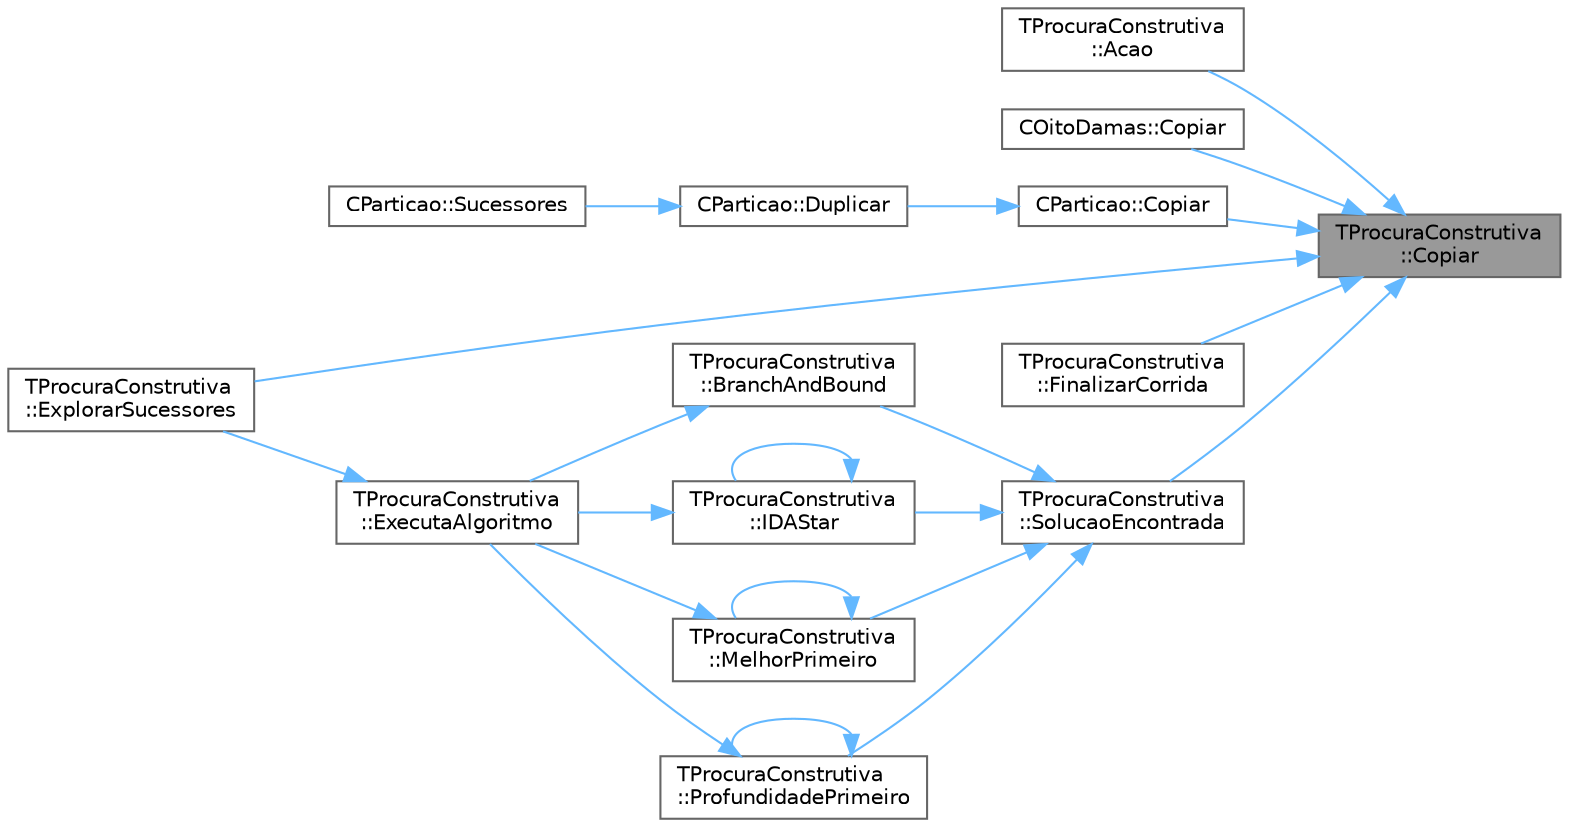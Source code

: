 digraph "TProcuraConstrutiva::Copiar"
{
 // LATEX_PDF_SIZE
  bgcolor="transparent";
  edge [fontname=Helvetica,fontsize=10,labelfontname=Helvetica,labelfontsize=10];
  node [fontname=Helvetica,fontsize=10,shape=box,height=0.2,width=0.4];
  rankdir="RL";
  Node1 [id="Node000001",label="TProcuraConstrutiva\l::Copiar",height=0.2,width=0.4,color="gray40", fillcolor="grey60", style="filled", fontcolor="black",tooltip="Fica com uma cópia do objecto."];
  Node1 -> Node2 [id="edge21_Node000001_Node000002",dir="back",color="steelblue1",style="solid",tooltip=" "];
  Node2 [id="Node000002",label="TProcuraConstrutiva\l::Acao",height=0.2,width=0.4,color="grey40", fillcolor="white", style="filled",URL="$group__RedefinicaoOpcional.html#gacccf4fbb52126ba19bfc456c0c6d5214",tooltip="Executa a ação (movimento, passo, jogada, lance, etc.) no estado atual."];
  Node1 -> Node3 [id="edge22_Node000001_Node000003",dir="back",color="steelblue1",style="solid",tooltip=" "];
  Node3 [id="Node000003",label="COitoDamas::Copiar",height=0.2,width=0.4,color="grey40", fillcolor="white", style="filled",URL="$classCOitoDamas.html#aea4719bda6b412974fc584abf073aef9",tooltip=" "];
  Node1 -> Node4 [id="edge23_Node000001_Node000004",dir="back",color="steelblue1",style="solid",tooltip=" "];
  Node4 [id="Node000004",label="CParticao::Copiar",height=0.2,width=0.4,color="grey40", fillcolor="white", style="filled",URL="$classCParticao.html#a3588b257c61040424c7c78b8140b2bed",tooltip=" "];
  Node4 -> Node5 [id="edge24_Node000004_Node000005",dir="back",color="steelblue1",style="solid",tooltip=" "];
  Node5 [id="Node000005",label="CParticao::Duplicar",height=0.2,width=0.4,color="grey40", fillcolor="white", style="filled",URL="$classCParticao.html#aa50c7d31c22b1baa8ecb15b2841e2854",tooltip="Cria um objecto que é uma cópia deste."];
  Node5 -> Node6 [id="edge25_Node000005_Node000006",dir="back",color="steelblue1",style="solid",tooltip=" "];
  Node6 [id="Node000006",label="CParticao::Sucessores",height=0.2,width=0.4,color="grey40", fillcolor="white", style="filled",URL="$classCParticao.html#a5c6104354972acf2f6ed3d8ff7a8b98c",tooltip="Coloca em sucessores a lista de estados sucessores."];
  Node1 -> Node7 [id="edge26_Node000001_Node000007",dir="back",color="steelblue1",style="solid",tooltip=" "];
  Node7 [id="Node000007",label="TProcuraConstrutiva\l::ExplorarSucessores",height=0.2,width=0.4,color="grey40", fillcolor="white", style="filled",URL="$classTProcuraConstrutiva.html#a9fda19c96c9cd874fa45578bcc30f607",tooltip=" "];
  Node1 -> Node8 [id="edge27_Node000001_Node000008",dir="back",color="steelblue1",style="solid",tooltip=" "];
  Node8 [id="Node000008",label="TProcuraConstrutiva\l::FinalizarCorrida",height=0.2,width=0.4,color="grey40", fillcolor="white", style="filled",URL="$classTProcuraConstrutiva.html#af2fbc46bcca99f48e42cdbc62eecc1fd",tooltip=" "];
  Node1 -> Node9 [id="edge28_Node000001_Node000009",dir="back",color="steelblue1",style="solid",tooltip=" "];
  Node9 [id="Node000009",label="TProcuraConstrutiva\l::SolucaoEncontrada",height=0.2,width=0.4,color="grey40", fillcolor="white", style="filled",URL="$classTProcuraConstrutiva.html#a2f648df694a20e7fcb688c9979f763fd",tooltip=" "];
  Node9 -> Node10 [id="edge29_Node000009_Node000010",dir="back",color="steelblue1",style="solid",tooltip=" "];
  Node10 [id="Node000010",label="TProcuraConstrutiva\l::BranchAndBound",height=0.2,width=0.4,color="grey40", fillcolor="white", style="filled",URL="$group__ProcurasInformadas.html#gafe804dbf6cabda9e627500c2d4f8aafd",tooltip="Executa o algoritmo Branch-and-Bound, um algoritmo informado."];
  Node10 -> Node11 [id="edge30_Node000010_Node000011",dir="back",color="steelblue1",style="solid",tooltip=" "];
  Node11 [id="Node000011",label="TProcuraConstrutiva\l::ExecutaAlgoritmo",height=0.2,width=0.4,color="grey40", fillcolor="white", style="filled",URL="$group__RedefinicaoOpcional.html#gae52871eb18c8ae656a2174acf43b3bb3",tooltip="Executa o algoritmo com os parametros atuais."];
  Node11 -> Node7 [id="edge31_Node000011_Node000007",dir="back",color="steelblue1",style="solid",tooltip=" "];
  Node9 -> Node12 [id="edge32_Node000009_Node000012",dir="back",color="steelblue1",style="solid",tooltip=" "];
  Node12 [id="Node000012",label="TProcuraConstrutiva\l::IDAStar",height=0.2,width=0.4,color="grey40", fillcolor="white", style="filled",URL="$group__ProcurasInformadas.html#gae77f9608e7988052377d7025bee7c4e8",tooltip="Executa a procura IDA*, algoritmo informado."];
  Node12 -> Node11 [id="edge33_Node000012_Node000011",dir="back",color="steelblue1",style="solid",tooltip=" "];
  Node12 -> Node12 [id="edge34_Node000012_Node000012",dir="back",color="steelblue1",style="solid",tooltip=" "];
  Node9 -> Node13 [id="edge35_Node000009_Node000013",dir="back",color="steelblue1",style="solid",tooltip=" "];
  Node13 [id="Node000013",label="TProcuraConstrutiva\l::MelhorPrimeiro",height=0.2,width=0.4,color="grey40", fillcolor="white", style="filled",URL="$group__ProcurasInformadas.html#gaebb84182343041bc276e4ceceb4b13aa",tooltip="Executa a procura melhor primeiro, algoritmo informado."];
  Node13 -> Node11 [id="edge36_Node000013_Node000011",dir="back",color="steelblue1",style="solid",tooltip=" "];
  Node13 -> Node13 [id="edge37_Node000013_Node000013",dir="back",color="steelblue1",style="solid",tooltip=" "];
  Node9 -> Node14 [id="edge38_Node000009_Node000014",dir="back",color="steelblue1",style="solid",tooltip=" "];
  Node14 [id="Node000014",label="TProcuraConstrutiva\l::ProfundidadePrimeiro",height=0.2,width=0.4,color="grey40", fillcolor="white", style="filled",URL="$group__ProcurasCegas.html#gaf00d9776f6b25d56138efb6725b86228",tooltip="Executa a procura em profundidade primeiro, algoritmo cego."];
  Node14 -> Node11 [id="edge39_Node000014_Node000011",dir="back",color="steelblue1",style="solid",tooltip=" "];
  Node14 -> Node14 [id="edge40_Node000014_Node000014",dir="back",color="steelblue1",style="solid",tooltip=" "];
}

